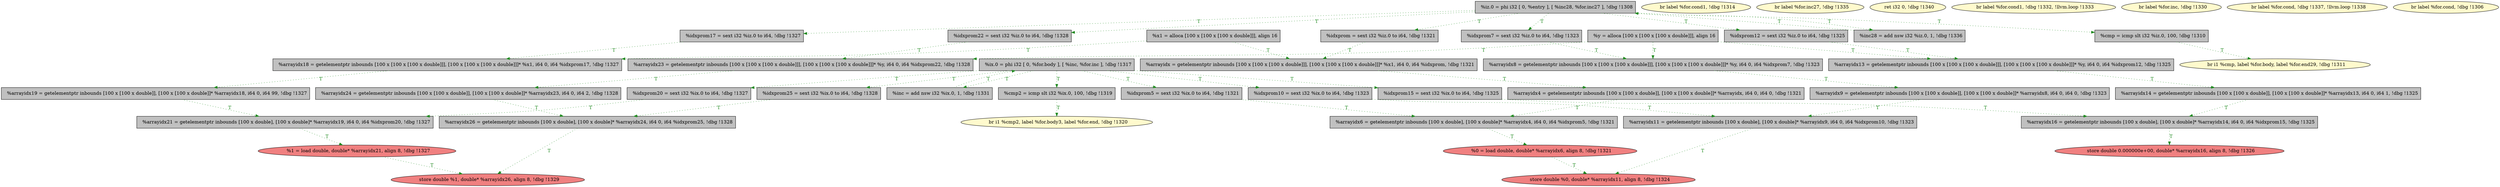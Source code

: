 
digraph G {


node61 [fillcolor=grey,label="  %idxprom22 = sext i32 %iz.0 to i64, !dbg !1328",shape=rectangle,style=filled ]
node60 [fillcolor=lemonchiffon,label="  br label %for.cond1, !dbg !1314",shape=ellipse,style=filled ]
node59 [fillcolor=lightcoral,label="  %1 = load double, double* %arrayidx21, align 8, !dbg !1327",shape=ellipse,style=filled ]
node58 [fillcolor=grey,label="  %arrayidx14 = getelementptr inbounds [100 x [100 x double]], [100 x [100 x double]]* %arrayidx13, i64 0, i64 1, !dbg !1325",shape=rectangle,style=filled ]
node55 [fillcolor=grey,label="  %idxprom20 = sext i32 %ix.0 to i64, !dbg !1327",shape=rectangle,style=filled ]
node54 [fillcolor=grey,label="  %arrayidx19 = getelementptr inbounds [100 x [100 x double]], [100 x [100 x double]]* %arrayidx18, i64 0, i64 99, !dbg !1327",shape=rectangle,style=filled ]
node51 [fillcolor=lightcoral,label="  store double %0, double* %arrayidx11, align 8, !dbg !1324",shape=ellipse,style=filled ]
node30 [fillcolor=grey,label="  %arrayidx11 = getelementptr inbounds [100 x double], [100 x double]* %arrayidx9, i64 0, i64 %idxprom10, !dbg !1323",shape=rectangle,style=filled ]
node28 [fillcolor=grey,label="  %iz.0 = phi i32 [ 0, %entry ], [ %inc28, %for.inc27 ], !dbg !1308",shape=rectangle,style=filled ]
node27 [fillcolor=grey,label="  %arrayidx18 = getelementptr inbounds [100 x [100 x [100 x double]]], [100 x [100 x [100 x double]]]* %x1, i64 0, i64 %idxprom17, !dbg !1327",shape=rectangle,style=filled ]
node16 [fillcolor=lemonchiffon,label="  br label %for.inc27, !dbg !1335",shape=ellipse,style=filled ]
node15 [fillcolor=lemonchiffon,label="  ret i32 0, !dbg !1340",shape=ellipse,style=filled ]
node25 [fillcolor=grey,label="  %idxprom = sext i32 %iz.0 to i64, !dbg !1321",shape=rectangle,style=filled ]
node21 [fillcolor=grey,label="  %idxprom25 = sext i32 %ix.0 to i64, !dbg !1328",shape=rectangle,style=filled ]
node35 [fillcolor=grey,label="  %arrayidx6 = getelementptr inbounds [100 x double], [100 x double]* %arrayidx4, i64 0, i64 %idxprom5, !dbg !1321",shape=rectangle,style=filled ]
node49 [fillcolor=grey,label="  %arrayidx13 = getelementptr inbounds [100 x [100 x [100 x double]]], [100 x [100 x [100 x double]]]* %y, i64 0, i64 %idxprom12, !dbg !1325",shape=rectangle,style=filled ]
node29 [fillcolor=grey,label="  %y = alloca [100 x [100 x [100 x double]]], align 16",shape=rectangle,style=filled ]
node26 [fillcolor=lightcoral,label="  %0 = load double, double* %arrayidx6, align 8, !dbg !1321",shape=ellipse,style=filled ]
node20 [fillcolor=grey,label="  %arrayidx26 = getelementptr inbounds [100 x double], [100 x double]* %arrayidx24, i64 0, i64 %idxprom25, !dbg !1328",shape=rectangle,style=filled ]
node52 [fillcolor=lightcoral,label="  store double 0.000000e+00, double* %arrayidx16, align 8, !dbg !1326",shape=ellipse,style=filled ]
node36 [fillcolor=grey,label="  %x1 = alloca [100 x [100 x [100 x double]]], align 16",shape=rectangle,style=filled ]
node23 [fillcolor=grey,label="  %arrayidx23 = getelementptr inbounds [100 x [100 x [100 x double]]], [100 x [100 x [100 x double]]]* %y, i64 0, i64 %idxprom22, !dbg !1328",shape=rectangle,style=filled ]
node48 [fillcolor=grey,label="  %arrayidx8 = getelementptr inbounds [100 x [100 x [100 x double]]], [100 x [100 x [100 x double]]]* %y, i64 0, i64 %idxprom7, !dbg !1323",shape=rectangle,style=filled ]
node17 [fillcolor=grey,label="  %inc = add nsw i32 %ix.0, 1, !dbg !1331",shape=rectangle,style=filled ]
node31 [fillcolor=grey,label="  %arrayidx16 = getelementptr inbounds [100 x double], [100 x double]* %arrayidx14, i64 0, i64 %idxprom15, !dbg !1325",shape=rectangle,style=filled ]
node39 [fillcolor=grey,label="  %idxprom10 = sext i32 %ix.0 to i64, !dbg !1323",shape=rectangle,style=filled ]
node18 [fillcolor=lemonchiffon,label="  br label %for.cond1, !dbg !1332, !llvm.loop !1333",shape=ellipse,style=filled ]
node24 [fillcolor=grey,label="  %arrayidx = getelementptr inbounds [100 x [100 x [100 x double]]], [100 x [100 x [100 x double]]]* %x1, i64 0, i64 %idxprom, !dbg !1321",shape=rectangle,style=filled ]
node19 [fillcolor=lightcoral,label="  store double %1, double* %arrayidx26, align 8, !dbg !1329",shape=ellipse,style=filled ]
node57 [fillcolor=grey,label="  %arrayidx21 = getelementptr inbounds [100 x double], [100 x double]* %arrayidx19, i64 0, i64 %idxprom20, !dbg !1327",shape=rectangle,style=filled ]
node22 [fillcolor=grey,label="  %arrayidx24 = getelementptr inbounds [100 x [100 x double]], [100 x [100 x double]]* %arrayidx23, i64 0, i64 2, !dbg !1328",shape=rectangle,style=filled ]
node50 [fillcolor=grey,label="  %idxprom5 = sext i32 %ix.0 to i64, !dbg !1321",shape=rectangle,style=filled ]
node37 [fillcolor=grey,label="  %ix.0 = phi i32 [ 0, %for.body ], [ %inc, %for.inc ], !dbg !1317",shape=rectangle,style=filled ]
node41 [fillcolor=lemonchiffon,label="  br label %for.inc, !dbg !1330",shape=ellipse,style=filled ]
node43 [fillcolor=lemonchiffon,label="  br label %for.cond, !dbg !1337, !llvm.loop !1338",shape=ellipse,style=filled ]
node53 [fillcolor=grey,label="  %idxprom17 = sext i32 %iz.0 to i64, !dbg !1327",shape=rectangle,style=filled ]
node33 [fillcolor=grey,label="  %arrayidx4 = getelementptr inbounds [100 x [100 x double]], [100 x [100 x double]]* %arrayidx, i64 0, i64 0, !dbg !1321",shape=rectangle,style=filled ]
node38 [fillcolor=grey,label="  %cmp = icmp slt i32 %iz.0, 100, !dbg !1310",shape=rectangle,style=filled ]
node32 [fillcolor=lemonchiffon,label="  br label %for.cond, !dbg !1306",shape=ellipse,style=filled ]
node40 [fillcolor=grey,label="  %idxprom15 = sext i32 %ix.0 to i64, !dbg !1325",shape=rectangle,style=filled ]
node44 [fillcolor=lemonchiffon,label="  br i1 %cmp2, label %for.body3, label %for.end, !dbg !1320",shape=ellipse,style=filled ]
node42 [fillcolor=lemonchiffon,label="  br i1 %cmp, label %for.body, label %for.end29, !dbg !1311",shape=ellipse,style=filled ]
node45 [fillcolor=grey,label="  %arrayidx9 = getelementptr inbounds [100 x [100 x double]], [100 x [100 x double]]* %arrayidx8, i64 0, i64 0, !dbg !1323",shape=rectangle,style=filled ]
node56 [fillcolor=grey,label="  %inc28 = add nsw i32 %iz.0, 1, !dbg !1336",shape=rectangle,style=filled ]
node34 [fillcolor=grey,label="  %cmp2 = icmp slt i32 %ix.0, 100, !dbg !1319",shape=rectangle,style=filled ]
node46 [fillcolor=grey,label="  %idxprom7 = sext i32 %iz.0 to i64, !dbg !1323",shape=rectangle,style=filled ]
node47 [fillcolor=grey,label="  %idxprom12 = sext i32 %iz.0 to i64, !dbg !1325",shape=rectangle,style=filled ]

node40->node31 [style=dotted,color=forestgreen,label="T",fontcolor=forestgreen ]
node29->node49 [style=dotted,color=forestgreen,label="T",fontcolor=forestgreen ]
node47->node49 [style=dotted,color=forestgreen,label="T",fontcolor=forestgreen ]
node37->node55 [style=dotted,color=forestgreen,label="T",fontcolor=forestgreen ]
node37->node21 [style=dotted,color=forestgreen,label="T",fontcolor=forestgreen ]
node28->node47 [style=dotted,color=forestgreen,label="T",fontcolor=forestgreen ]
node37->node17 [style=dotted,color=forestgreen,label="T",fontcolor=forestgreen ]
node36->node24 [style=dotted,color=forestgreen,label="T",fontcolor=forestgreen ]
node33->node35 [style=dotted,color=forestgreen,label="T",fontcolor=forestgreen ]
node56->node28 [style=dotted,color=forestgreen,label="T",fontcolor=forestgreen ]
node30->node51 [style=dotted,color=forestgreen,label="T",fontcolor=forestgreen ]
node48->node45 [style=dotted,color=forestgreen,label="T",fontcolor=forestgreen ]
node37->node34 [style=dotted,color=forestgreen,label="T",fontcolor=forestgreen ]
node28->node46 [style=dotted,color=forestgreen,label="T",fontcolor=forestgreen ]
node22->node20 [style=dotted,color=forestgreen,label="T",fontcolor=forestgreen ]
node27->node54 [style=dotted,color=forestgreen,label="T",fontcolor=forestgreen ]
node29->node48 [style=dotted,color=forestgreen,label="T",fontcolor=forestgreen ]
node23->node22 [style=dotted,color=forestgreen,label="T",fontcolor=forestgreen ]
node28->node25 [style=dotted,color=forestgreen,label="T",fontcolor=forestgreen ]
node45->node30 [style=dotted,color=forestgreen,label="T",fontcolor=forestgreen ]
node39->node30 [style=dotted,color=forestgreen,label="T",fontcolor=forestgreen ]
node25->node24 [style=dotted,color=forestgreen,label="T",fontcolor=forestgreen ]
node38->node42 [style=dotted,color=forestgreen,label="T",fontcolor=forestgreen ]
node61->node23 [style=dotted,color=forestgreen,label="T",fontcolor=forestgreen ]
node28->node56 [style=dotted,color=forestgreen,label="T",fontcolor=forestgreen ]
node35->node26 [style=dotted,color=forestgreen,label="T",fontcolor=forestgreen ]
node50->node35 [style=dotted,color=forestgreen,label="T",fontcolor=forestgreen ]
node46->node48 [style=dotted,color=forestgreen,label="T",fontcolor=forestgreen ]
node55->node57 [style=dotted,color=forestgreen,label="T",fontcolor=forestgreen ]
node31->node52 [style=dotted,color=forestgreen,label="T",fontcolor=forestgreen ]
node58->node31 [style=dotted,color=forestgreen,label="T",fontcolor=forestgreen ]
node53->node27 [style=dotted,color=forestgreen,label="T",fontcolor=forestgreen ]
node24->node33 [style=dotted,color=forestgreen,label="T",fontcolor=forestgreen ]
node34->node44 [style=dotted,color=forestgreen,label="T",fontcolor=forestgreen ]
node17->node37 [style=dotted,color=forestgreen,label="T",fontcolor=forestgreen ]
node29->node23 [style=dotted,color=forestgreen,label="T",fontcolor=forestgreen ]
node21->node20 [style=dotted,color=forestgreen,label="T",fontcolor=forestgreen ]
node37->node39 [style=dotted,color=forestgreen,label="T",fontcolor=forestgreen ]
node36->node27 [style=dotted,color=forestgreen,label="T",fontcolor=forestgreen ]
node37->node50 [style=dotted,color=forestgreen,label="T",fontcolor=forestgreen ]
node20->node19 [style=dotted,color=forestgreen,label="T",fontcolor=forestgreen ]
node59->node19 [style=dotted,color=forestgreen,label="T",fontcolor=forestgreen ]
node54->node57 [style=dotted,color=forestgreen,label="T",fontcolor=forestgreen ]
node28->node53 [style=dotted,color=forestgreen,label="T",fontcolor=forestgreen ]
node37->node40 [style=dotted,color=forestgreen,label="T",fontcolor=forestgreen ]
node57->node59 [style=dotted,color=forestgreen,label="T",fontcolor=forestgreen ]
node49->node58 [style=dotted,color=forestgreen,label="T",fontcolor=forestgreen ]
node28->node38 [style=dotted,color=forestgreen,label="T",fontcolor=forestgreen ]
node26->node51 [style=dotted,color=forestgreen,label="T",fontcolor=forestgreen ]
node28->node61 [style=dotted,color=forestgreen,label="T",fontcolor=forestgreen ]


}

